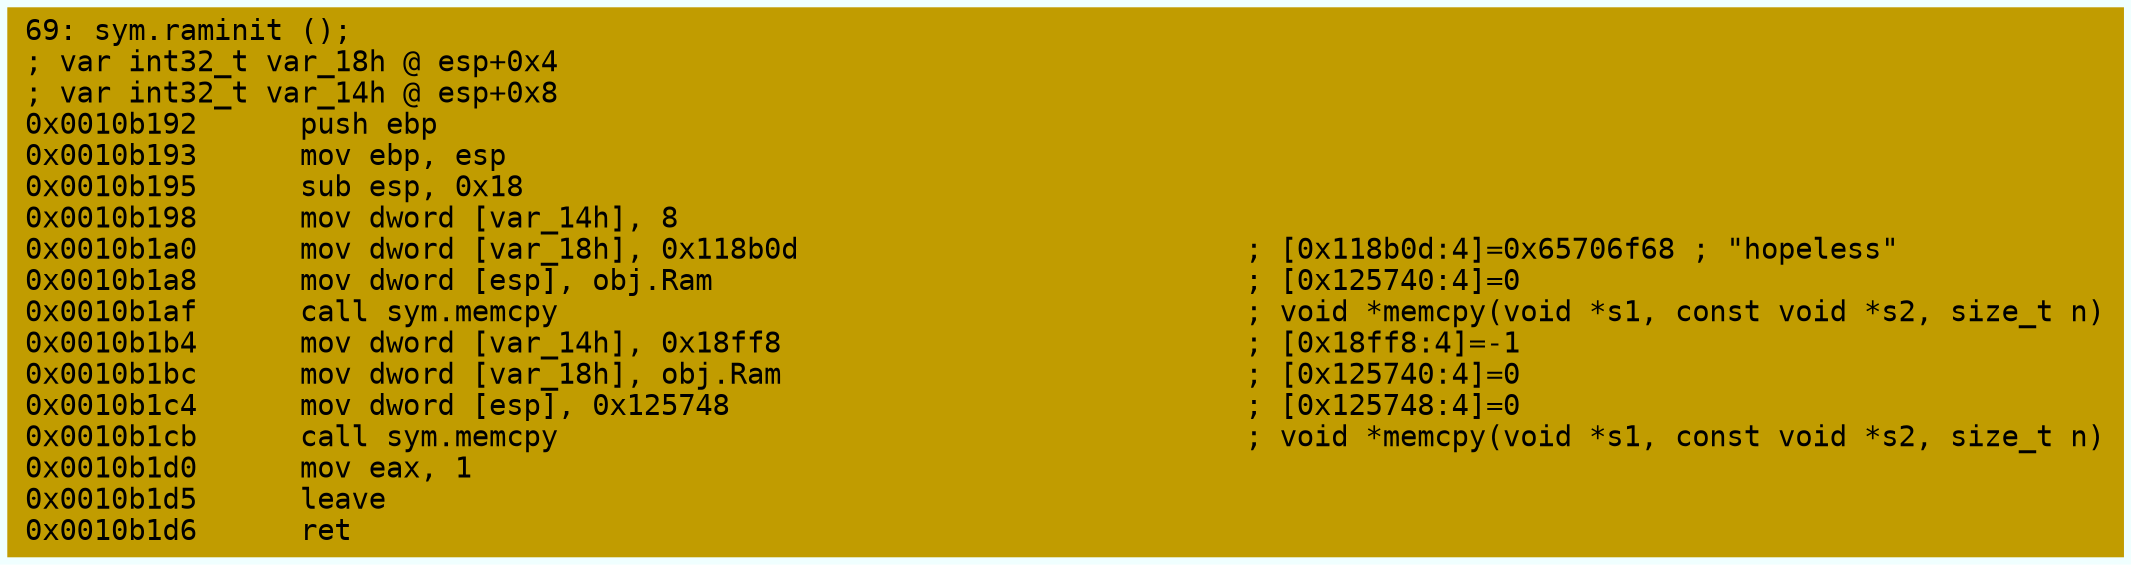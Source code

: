 digraph code {
	graph [bgcolor=azure fontsize=8 fontname="Courier" splines="ortho"];
	node [fillcolor=gray style=filled shape=box];
	edge [arrowhead="normal"];
	"0x0010b192" [URL="sym.raminit/0x0010b192", fillcolor="#c19c00",color="#c19c00", fontname="Courier",label="69: sym.raminit ();\l; var int32_t var_18h @ esp+0x4\l; var int32_t var_14h @ esp+0x8\l0x0010b192      push ebp\l0x0010b193      mov ebp, esp\l0x0010b195      sub esp, 0x18\l0x0010b198      mov dword [var_14h], 8\l0x0010b1a0      mov dword [var_18h], 0x118b0d                          ; [0x118b0d:4]=0x65706f68 ; \"hopeless\"\l0x0010b1a8      mov dword [esp], obj.Ram                               ; [0x125740:4]=0\l0x0010b1af      call sym.memcpy                                        ; void *memcpy(void *s1, const void *s2, size_t n)\l0x0010b1b4      mov dword [var_14h], 0x18ff8                           ; [0x18ff8:4]=-1\l0x0010b1bc      mov dword [var_18h], obj.Ram                           ; [0x125740:4]=0\l0x0010b1c4      mov dword [esp], 0x125748                              ; [0x125748:4]=0\l0x0010b1cb      call sym.memcpy                                        ; void *memcpy(void *s1, const void *s2, size_t n)\l0x0010b1d0      mov eax, 1\l0x0010b1d5      leave\l0x0010b1d6      ret\l"]
}
